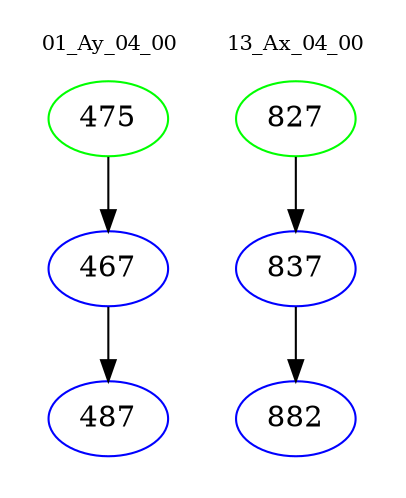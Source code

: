 digraph{
subgraph cluster_0 {
color = white
label = "01_Ay_04_00";
fontsize=10;
T0_475 [label="475", color="green"]
T0_475 -> T0_467 [color="black"]
T0_467 [label="467", color="blue"]
T0_467 -> T0_487 [color="black"]
T0_487 [label="487", color="blue"]
}
subgraph cluster_1 {
color = white
label = "13_Ax_04_00";
fontsize=10;
T1_827 [label="827", color="green"]
T1_827 -> T1_837 [color="black"]
T1_837 [label="837", color="blue"]
T1_837 -> T1_882 [color="black"]
T1_882 [label="882", color="blue"]
}
}
